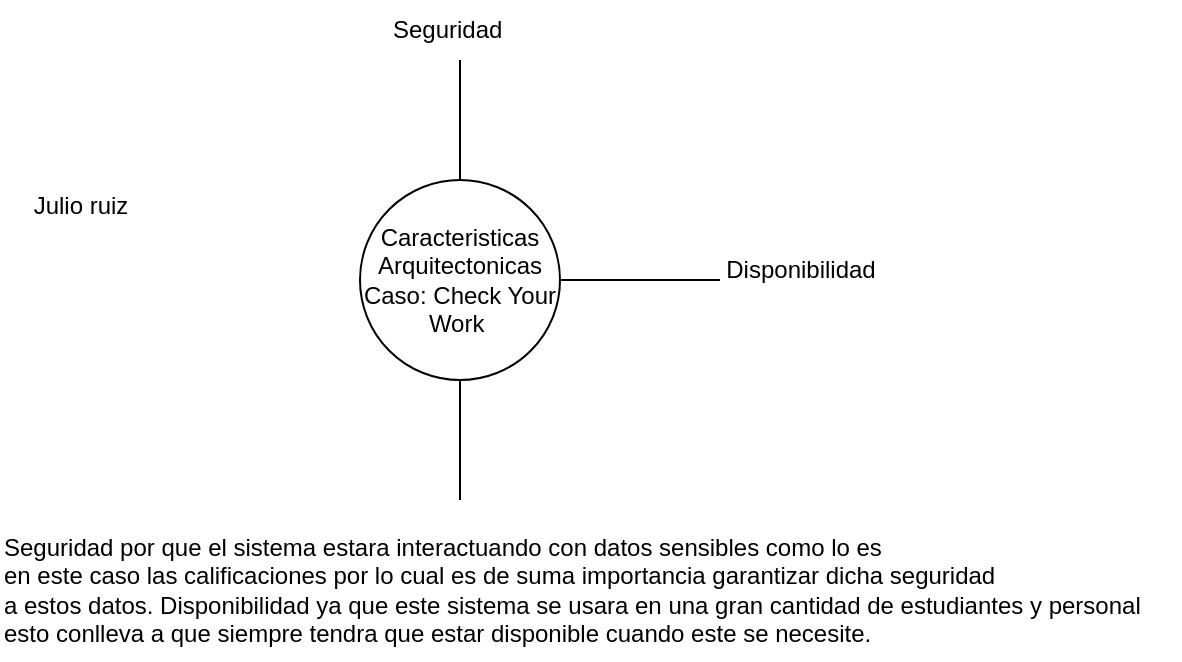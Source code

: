 <mxfile version="21.3.8" type="device" pages="4">
  <diagram name="Page-1" id="3uk8uTqoprIqWMUcahHa">
    <mxGraphModel dx="1434" dy="834" grid="1" gridSize="10" guides="1" tooltips="1" connect="1" arrows="1" fold="1" page="1" pageScale="1" pageWidth="850" pageHeight="1100" math="0" shadow="0">
      <root>
        <mxCell id="0" />
        <mxCell id="1" parent="0" />
        <mxCell id="VhShGSvri9P44K7WfUsX-3" style="edgeStyle=orthogonalEdgeStyle;rounded=0;orthogonalLoop=1;jettySize=auto;html=1;endArrow=none;endFill=0;" parent="1" source="VhShGSvri9P44K7WfUsX-2" edge="1">
          <mxGeometry relative="1" as="geometry">
            <mxPoint x="390" y="250" as="targetPoint" />
          </mxGeometry>
        </mxCell>
        <mxCell id="VhShGSvri9P44K7WfUsX-4" style="edgeStyle=orthogonalEdgeStyle;rounded=0;orthogonalLoop=1;jettySize=auto;html=1;endArrow=none;endFill=0;" parent="1" source="VhShGSvri9P44K7WfUsX-2" edge="1">
          <mxGeometry relative="1" as="geometry">
            <mxPoint x="520" y="360" as="targetPoint" />
          </mxGeometry>
        </mxCell>
        <mxCell id="VhShGSvri9P44K7WfUsX-5" style="edgeStyle=orthogonalEdgeStyle;rounded=0;orthogonalLoop=1;jettySize=auto;html=1;endArrow=none;endFill=0;" parent="1" source="VhShGSvri9P44K7WfUsX-2" edge="1">
          <mxGeometry relative="1" as="geometry">
            <mxPoint x="390" y="470" as="targetPoint" />
          </mxGeometry>
        </mxCell>
        <mxCell id="VhShGSvri9P44K7WfUsX-2" value="Caracteristicas Arquitectonicas Caso: Check Your Work&amp;nbsp;" style="ellipse;whiteSpace=wrap;html=1;aspect=fixed;" parent="1" vertex="1">
          <mxGeometry x="340" y="310" width="100" height="100" as="geometry" />
        </mxCell>
        <mxCell id="VhShGSvri9P44K7WfUsX-6" value="Seguridad&amp;nbsp;" style="text;html=1;align=center;verticalAlign=middle;resizable=0;points=[];autosize=1;strokeColor=none;fillColor=none;" parent="1" vertex="1">
          <mxGeometry x="345" y="220" width="80" height="30" as="geometry" />
        </mxCell>
        <mxCell id="VhShGSvri9P44K7WfUsX-7" value="Disponibilidad" style="text;html=1;align=center;verticalAlign=middle;resizable=0;points=[];autosize=1;strokeColor=none;fillColor=none;" parent="1" vertex="1">
          <mxGeometry x="510" y="340" width="100" height="30" as="geometry" />
        </mxCell>
        <mxCell id="VhShGSvri9P44K7WfUsX-8" value="Seguridad por que el sistema estara interactuando con datos sensibles como lo es&amp;nbsp;&lt;br&gt;en este caso las calificaciones por lo cual es de suma importancia garantizar dicha seguridad&amp;nbsp;&lt;br&gt;a estos datos. Disponibilidad ya que este sistema se usara en una gran cantidad de estudiantes y personal&lt;br&gt;esto conlleva a que siempre tendra que estar disponible cuando este se necesite." style="text;html=1;align=left;verticalAlign=middle;resizable=0;points=[];autosize=1;strokeColor=none;fillColor=none;" parent="1" vertex="1">
          <mxGeometry x="160" y="480" width="590" height="70" as="geometry" />
        </mxCell>
        <mxCell id="VhShGSvri9P44K7WfUsX-9" value="Julio ruiz" style="text;html=1;align=center;verticalAlign=middle;resizable=0;points=[];autosize=1;strokeColor=none;fillColor=none;" parent="1" vertex="1">
          <mxGeometry x="165" y="308" width="70" height="30" as="geometry" />
        </mxCell>
      </root>
    </mxGraphModel>
  </diagram>
  <diagram id="-Db-9Knmb81bAf2y8mgp" name="Page-2">
    <mxGraphModel dx="683" dy="397" grid="1" gridSize="10" guides="1" tooltips="1" connect="1" arrows="1" fold="1" page="1" pageScale="1" pageWidth="850" pageHeight="1100" math="0" shadow="0">
      <root>
        <mxCell id="0" />
        <mxCell id="1" parent="0" />
        <mxCell id="_rJKC7uxeDuSYSn3I7z7-1" style="edgeStyle=orthogonalEdgeStyle;rounded=0;orthogonalLoop=1;jettySize=auto;html=1;endArrow=none;endFill=0;" edge="1" parent="1" source="_rJKC7uxeDuSYSn3I7z7-4">
          <mxGeometry relative="1" as="geometry">
            <mxPoint x="390" y="250" as="targetPoint" />
          </mxGeometry>
        </mxCell>
        <mxCell id="_rJKC7uxeDuSYSn3I7z7-2" style="edgeStyle=orthogonalEdgeStyle;rounded=0;orthogonalLoop=1;jettySize=auto;html=1;endArrow=none;endFill=0;" edge="1" parent="1" source="_rJKC7uxeDuSYSn3I7z7-4">
          <mxGeometry relative="1" as="geometry">
            <mxPoint x="520" y="360" as="targetPoint" />
          </mxGeometry>
        </mxCell>
        <mxCell id="_rJKC7uxeDuSYSn3I7z7-3" style="edgeStyle=orthogonalEdgeStyle;rounded=0;orthogonalLoop=1;jettySize=auto;html=1;endArrow=none;endFill=0;" edge="1" parent="1" source="_rJKC7uxeDuSYSn3I7z7-4">
          <mxGeometry relative="1" as="geometry">
            <mxPoint x="390" y="470" as="targetPoint" />
          </mxGeometry>
        </mxCell>
        <mxCell id="_rJKC7uxeDuSYSn3I7z7-4" value="Caracteristicas Arquitectonicas Caso: Check Your Work&amp;nbsp;" style="ellipse;whiteSpace=wrap;html=1;aspect=fixed;" vertex="1" parent="1">
          <mxGeometry x="340" y="310" width="100" height="100" as="geometry" />
        </mxCell>
        <mxCell id="_rJKC7uxeDuSYSn3I7z7-5" value="Seguridad&amp;nbsp;" style="text;html=1;align=center;verticalAlign=middle;resizable=0;points=[];autosize=1;strokeColor=none;fillColor=none;" vertex="1" parent="1">
          <mxGeometry x="345" y="220" width="80" height="30" as="geometry" />
        </mxCell>
        <mxCell id="_rJKC7uxeDuSYSn3I7z7-6" value="Disponibilidad" style="text;html=1;align=center;verticalAlign=middle;resizable=0;points=[];autosize=1;strokeColor=none;fillColor=none;" vertex="1" parent="1">
          <mxGeometry x="510" y="340" width="100" height="30" as="geometry" />
        </mxCell>
        <mxCell id="_rJKC7uxeDuSYSn3I7z7-7" value="Julio ruiz" style="text;html=1;align=center;verticalAlign=middle;resizable=0;points=[];autosize=1;strokeColor=none;fillColor=none;" vertex="1" parent="1">
          <mxGeometry x="165" y="308" width="70" height="30" as="geometry" />
        </mxCell>
      </root>
    </mxGraphModel>
  </diagram>
  <diagram id="2ro1c2FKiy_XeRF5VvW7" name="Page-3">
    <mxGraphModel dx="1839" dy="575" grid="1" gridSize="10" guides="1" tooltips="1" connect="1" arrows="1" fold="1" page="1" pageScale="1" pageWidth="850" pageHeight="1100" math="0" shadow="0">
      <root>
        <mxCell id="0" />
        <mxCell id="1" parent="0" />
        <mxCell id="oXVNcwspnb5lOL5s_vwb-23" style="edgeStyle=orthogonalEdgeStyle;rounded=0;orthogonalLoop=1;jettySize=auto;html=1;" edge="1" parent="1" source="oXVNcwspnb5lOL5s_vwb-1" target="oXVNcwspnb5lOL5s_vwb-5">
          <mxGeometry relative="1" as="geometry" />
        </mxCell>
        <mxCell id="oXVNcwspnb5lOL5s_vwb-25" style="edgeStyle=orthogonalEdgeStyle;rounded=0;orthogonalLoop=1;jettySize=auto;html=1;entryX=0.5;entryY=0;entryDx=0;entryDy=0;" edge="1" parent="1" source="oXVNcwspnb5lOL5s_vwb-1" target="oXVNcwspnb5lOL5s_vwb-6">
          <mxGeometry relative="1" as="geometry" />
        </mxCell>
        <mxCell id="oXVNcwspnb5lOL5s_vwb-33" style="edgeStyle=orthogonalEdgeStyle;rounded=0;orthogonalLoop=1;jettySize=auto;html=1;entryX=0.389;entryY=0.007;entryDx=0;entryDy=0;entryPerimeter=0;" edge="1" parent="1" source="oXVNcwspnb5lOL5s_vwb-1" target="oXVNcwspnb5lOL5s_vwb-10">
          <mxGeometry relative="1" as="geometry">
            <Array as="points">
              <mxPoint x="227" y="350" />
            </Array>
          </mxGeometry>
        </mxCell>
        <mxCell id="oXVNcwspnb5lOL5s_vwb-1" value="Modulo de gestion en las asignaciones&amp;nbsp;" style="rounded=0;whiteSpace=wrap;html=1;" vertex="1" parent="1">
          <mxGeometry y="300" width="120" height="60" as="geometry" />
        </mxCell>
        <mxCell id="oXVNcwspnb5lOL5s_vwb-24" style="edgeStyle=orthogonalEdgeStyle;rounded=0;orthogonalLoop=1;jettySize=auto;html=1;entryX=0.5;entryY=0;entryDx=0;entryDy=0;" edge="1" parent="1" source="oXVNcwspnb5lOL5s_vwb-5" target="oXVNcwspnb5lOL5s_vwb-7">
          <mxGeometry relative="1" as="geometry" />
        </mxCell>
        <mxCell id="oXVNcwspnb5lOL5s_vwb-29" style="edgeStyle=orthogonalEdgeStyle;rounded=0;orthogonalLoop=1;jettySize=auto;html=1;entryX=0.994;entryY=0.664;entryDx=0;entryDy=0;entryPerimeter=0;" edge="1" parent="1" source="oXVNcwspnb5lOL5s_vwb-5" target="oXVNcwspnb5lOL5s_vwb-10">
          <mxGeometry relative="1" as="geometry">
            <Array as="points">
              <mxPoint x="380" y="430" />
            </Array>
          </mxGeometry>
        </mxCell>
        <mxCell id="oXVNcwspnb5lOL5s_vwb-5" value="Modulo ejecucion de codigo" style="rounded=0;whiteSpace=wrap;html=1;" vertex="1" parent="1">
          <mxGeometry x="365" y="300" width="120" height="60" as="geometry" />
        </mxCell>
        <mxCell id="oXVNcwspnb5lOL5s_vwb-26" style="edgeStyle=orthogonalEdgeStyle;rounded=0;orthogonalLoop=1;jettySize=auto;html=1;entryX=-0.006;entryY=0.626;entryDx=0;entryDy=0;entryPerimeter=0;" edge="1" parent="1" source="oXVNcwspnb5lOL5s_vwb-6" target="oXVNcwspnb5lOL5s_vwb-8">
          <mxGeometry relative="1" as="geometry">
            <Array as="points">
              <mxPoint x="60" y="688" />
            </Array>
          </mxGeometry>
        </mxCell>
        <mxCell id="oXVNcwspnb5lOL5s_vwb-32" style="edgeStyle=orthogonalEdgeStyle;rounded=0;orthogonalLoop=1;jettySize=auto;html=1;entryX=0.156;entryY=0.988;entryDx=0;entryDy=0;entryPerimeter=0;" edge="1" parent="1" source="oXVNcwspnb5lOL5s_vwb-6" target="oXVNcwspnb5lOL5s_vwb-10">
          <mxGeometry relative="1" as="geometry" />
        </mxCell>
        <mxCell id="oXVNcwspnb5lOL5s_vwb-6" value="Modulo de deteccion de plagio" style="rounded=0;whiteSpace=wrap;html=1;" vertex="1" parent="1">
          <mxGeometry y="450" width="120" height="60" as="geometry" />
        </mxCell>
        <mxCell id="oXVNcwspnb5lOL5s_vwb-28" style="edgeStyle=orthogonalEdgeStyle;rounded=0;orthogonalLoop=1;jettySize=auto;html=1;entryX=0.994;entryY=0.636;entryDx=0;entryDy=0;entryPerimeter=0;" edge="1" parent="1" source="oXVNcwspnb5lOL5s_vwb-7" target="oXVNcwspnb5lOL5s_vwb-8">
          <mxGeometry relative="1" as="geometry">
            <Array as="points">
              <mxPoint x="430" y="688" />
            </Array>
          </mxGeometry>
        </mxCell>
        <mxCell id="oXVNcwspnb5lOL5s_vwb-31" style="edgeStyle=orthogonalEdgeStyle;rounded=0;orthogonalLoop=1;jettySize=auto;html=1;entryX=0.989;entryY=0.94;entryDx=0;entryDy=0;entryPerimeter=0;" edge="1" parent="1" source="oXVNcwspnb5lOL5s_vwb-7" target="oXVNcwspnb5lOL5s_vwb-10">
          <mxGeometry relative="1" as="geometry">
            <Array as="points">
              <mxPoint x="299" y="500" />
            </Array>
          </mxGeometry>
        </mxCell>
        <mxCell id="oXVNcwspnb5lOL5s_vwb-7" value="Modulo de califcacion&amp;nbsp;" style="rounded=0;whiteSpace=wrap;html=1;" vertex="1" parent="1">
          <mxGeometry x="365" y="490" width="120" height="60" as="geometry" />
        </mxCell>
        <mxCell id="oXVNcwspnb5lOL5s_vwb-34" style="edgeStyle=orthogonalEdgeStyle;rounded=0;orthogonalLoop=1;jettySize=auto;html=1;" edge="1" parent="1" source="oXVNcwspnb5lOL5s_vwb-8" target="oXVNcwspnb5lOL5s_vwb-10">
          <mxGeometry relative="1" as="geometry">
            <Array as="points">
              <mxPoint x="140" y="680" />
              <mxPoint x="140" y="510" />
              <mxPoint x="240" y="510" />
            </Array>
          </mxGeometry>
        </mxCell>
        <mxCell id="oXVNcwspnb5lOL5s_vwb-8" value="Modulo LMS" style="rounded=0;whiteSpace=wrap;html=1;" vertex="1" parent="1">
          <mxGeometry x="160" y="650" width="120" height="60" as="geometry" />
        </mxCell>
        <mxCell id="oXVNcwspnb5lOL5s_vwb-35" style="edgeStyle=orthogonalEdgeStyle;rounded=0;orthogonalLoop=1;jettySize=auto;html=1;entryX=0.148;entryY=0.988;entryDx=0;entryDy=0;entryPerimeter=0;" edge="1" parent="1" source="oXVNcwspnb5lOL5s_vwb-9" target="oXVNcwspnb5lOL5s_vwb-7">
          <mxGeometry relative="1" as="geometry" />
        </mxCell>
        <mxCell id="oXVNcwspnb5lOL5s_vwb-36" style="edgeStyle=orthogonalEdgeStyle;rounded=0;orthogonalLoop=1;jettySize=auto;html=1;entryX=0.665;entryY=-0.002;entryDx=0;entryDy=0;entryPerimeter=0;" edge="1" parent="1" source="oXVNcwspnb5lOL5s_vwb-9" target="oXVNcwspnb5lOL5s_vwb-8">
          <mxGeometry relative="1" as="geometry" />
        </mxCell>
        <mxCell id="oXVNcwspnb5lOL5s_vwb-37" style="edgeStyle=orthogonalEdgeStyle;rounded=0;orthogonalLoop=1;jettySize=auto;html=1;entryX=0.785;entryY=1.017;entryDx=0;entryDy=0;entryPerimeter=0;" edge="1" parent="1" source="oXVNcwspnb5lOL5s_vwb-9" target="oXVNcwspnb5lOL5s_vwb-10">
          <mxGeometry relative="1" as="geometry">
            <Array as="points">
              <mxPoint x="260" y="495" />
              <mxPoint x="274" y="495" />
            </Array>
          </mxGeometry>
        </mxCell>
        <mxCell id="oXVNcwspnb5lOL5s_vwb-38" style="edgeStyle=orthogonalEdgeStyle;rounded=0;orthogonalLoop=1;jettySize=auto;html=1;entryX=0.661;entryY=0.95;entryDx=0;entryDy=0;entryPerimeter=0;" edge="1" parent="1" source="oXVNcwspnb5lOL5s_vwb-9" target="oXVNcwspnb5lOL5s_vwb-6">
          <mxGeometry relative="1" as="geometry" />
        </mxCell>
        <mxCell id="oXVNcwspnb5lOL5s_vwb-39" style="edgeStyle=orthogonalEdgeStyle;rounded=0;orthogonalLoop=1;jettySize=auto;html=1;entryX=0.946;entryY=1.002;entryDx=0;entryDy=0;entryPerimeter=0;" edge="1" parent="1" source="oXVNcwspnb5lOL5s_vwb-9" target="oXVNcwspnb5lOL5s_vwb-1">
          <mxGeometry relative="1" as="geometry">
            <Array as="points">
              <mxPoint x="200" y="520" />
              <mxPoint x="160" y="520" />
              <mxPoint x="160" y="390" />
              <mxPoint x="114" y="390" />
            </Array>
          </mxGeometry>
        </mxCell>
        <mxCell id="oXVNcwspnb5lOL5s_vwb-40" style="edgeStyle=orthogonalEdgeStyle;rounded=0;orthogonalLoop=1;jettySize=auto;html=1;entryX=0.25;entryY=1;entryDx=0;entryDy=0;" edge="1" parent="1" source="oXVNcwspnb5lOL5s_vwb-9" target="oXVNcwspnb5lOL5s_vwb-5">
          <mxGeometry relative="1" as="geometry">
            <Array as="points">
              <mxPoint x="330" y="550" />
              <mxPoint x="330" y="390" />
              <mxPoint x="395" y="390" />
            </Array>
          </mxGeometry>
        </mxCell>
        <mxCell id="oXVNcwspnb5lOL5s_vwb-9" value="Modulo de interfaz del usuario" style="rounded=0;whiteSpace=wrap;html=1;" vertex="1" parent="1">
          <mxGeometry x="180" y="540" width="120" height="60" as="geometry" />
        </mxCell>
        <mxCell id="oXVNcwspnb5lOL5s_vwb-10" value="Modulo de auditoria" style="rounded=0;whiteSpace=wrap;html=1;" vertex="1" parent="1">
          <mxGeometry x="180" y="390" width="120" height="60" as="geometry" />
        </mxCell>
        <mxCell id="oXVNcwspnb5lOL5s_vwb-41" value="EFERENTE" style="text;html=1;align=center;verticalAlign=middle;resizable=0;points=[];autosize=1;strokeColor=none;fillColor=none;" vertex="1" parent="1">
          <mxGeometry x="10" y="270" width="90" height="30" as="geometry" />
        </mxCell>
        <mxCell id="oXVNcwspnb5lOL5s_vwb-42" value="AFERENTE" style="text;html=1;align=center;verticalAlign=middle;resizable=0;points=[];autosize=1;strokeColor=none;fillColor=none;" vertex="1" parent="1">
          <mxGeometry x="390" y="270" width="90" height="30" as="geometry" />
        </mxCell>
        <mxCell id="oXVNcwspnb5lOL5s_vwb-43" value="AFERENTE" style="text;html=1;align=center;verticalAlign=middle;resizable=0;points=[];autosize=1;strokeColor=none;fillColor=none;" vertex="1" parent="1">
          <mxGeometry x="490" y="505" width="90" height="30" as="geometry" />
        </mxCell>
        <mxCell id="oXVNcwspnb5lOL5s_vwb-44" value="AFERENTE" style="text;html=1;align=center;verticalAlign=middle;resizable=0;points=[];autosize=1;strokeColor=none;fillColor=none;" vertex="1" parent="1">
          <mxGeometry x="-110" y="465" width="90" height="30" as="geometry" />
        </mxCell>
        <mxCell id="oXVNcwspnb5lOL5s_vwb-45" value="AFERENTE" style="text;html=1;align=center;verticalAlign=middle;resizable=0;points=[];autosize=1;strokeColor=none;fillColor=none;" vertex="1" parent="1">
          <mxGeometry x="180" y="720" width="90" height="30" as="geometry" />
        </mxCell>
        <mxCell id="oXVNcwspnb5lOL5s_vwb-46" value="AFERENTE" style="text;html=1;align=center;verticalAlign=middle;resizable=0;points=[];autosize=1;strokeColor=none;fillColor=none;" vertex="1" parent="1">
          <mxGeometry x="230" y="360" width="90" height="30" as="geometry" />
        </mxCell>
        <mxCell id="oXVNcwspnb5lOL5s_vwb-47" value="EFERENTE" style="text;html=1;align=center;verticalAlign=middle;resizable=0;points=[];autosize=1;strokeColor=none;fillColor=none;" vertex="1" parent="1">
          <mxGeometry x="250" y="600" width="90" height="30" as="geometry" />
        </mxCell>
        <mxCell id="oXVNcwspnb5lOL5s_vwb-48" value="Julio Ruiz&amp;nbsp;" style="text;html=1;align=center;verticalAlign=middle;resizable=0;points=[];autosize=1;strokeColor=none;fillColor=none;" vertex="1" parent="1">
          <mxGeometry x="200" y="270" width="80" height="30" as="geometry" />
        </mxCell>
      </root>
    </mxGraphModel>
  </diagram>
  <diagram id="fJllwKgA9KE66mjw0tG_" name="Page-4">
    <mxGraphModel dx="1195" dy="695" grid="1" gridSize="10" guides="1" tooltips="1" connect="1" arrows="1" fold="1" page="1" pageScale="1" pageWidth="850" pageHeight="1100" math="0" shadow="0">
      <root>
        <mxCell id="0" />
        <mxCell id="1" parent="0" />
        <mxCell id="y1k6_S38XSajqtWxakLt-1" value="WeaponBehavior" style="swimlane;fontStyle=1;align=center;verticalAlign=top;childLayout=stackLayout;horizontal=1;startSize=26;horizontalStack=0;resizeParent=1;resizeParentMax=0;resizeLast=0;collapsible=1;marginBottom=0;whiteSpace=wrap;html=1;" vertex="1" parent="1">
          <mxGeometry x="370" y="310" width="160" height="60" as="geometry" />
        </mxCell>
        <mxCell id="y1k6_S38XSajqtWxakLt-2" value="+ useWeapon()" style="text;strokeColor=none;fillColor=none;align=left;verticalAlign=top;spacingLeft=4;spacingRight=4;overflow=hidden;rotatable=0;points=[[0,0.5],[1,0.5]];portConstraint=eastwest;whiteSpace=wrap;html=1;" vertex="1" parent="y1k6_S38XSajqtWxakLt-1">
          <mxGeometry y="26" width="160" height="26" as="geometry" />
        </mxCell>
        <mxCell id="y1k6_S38XSajqtWxakLt-3" value="" style="line;strokeWidth=1;fillColor=none;align=left;verticalAlign=middle;spacingTop=-1;spacingLeft=3;spacingRight=3;rotatable=0;labelPosition=right;points=[];portConstraint=eastwest;strokeColor=inherit;" vertex="1" parent="y1k6_S38XSajqtWxakLt-1">
          <mxGeometry y="52" width="160" height="8" as="geometry" />
        </mxCell>
        <mxCell id="y1k6_S38XSajqtWxakLt-17" style="edgeStyle=orthogonalEdgeStyle;rounded=0;orthogonalLoop=1;jettySize=auto;html=1;" edge="1" parent="1" source="y1k6_S38XSajqtWxakLt-5">
          <mxGeometry relative="1" as="geometry">
            <mxPoint x="450" y="370" as="targetPoint" />
            <Array as="points">
              <mxPoint x="160" y="420" />
              <mxPoint x="451" y="420" />
              <mxPoint x="451" y="380" />
              <mxPoint x="450" y="380" />
            </Array>
          </mxGeometry>
        </mxCell>
        <mxCell id="y1k6_S38XSajqtWxakLt-5" value="KnifeBehavior" style="swimlane;fontStyle=1;align=center;verticalAlign=top;childLayout=stackLayout;horizontal=1;startSize=26;horizontalStack=0;resizeParent=1;resizeParentMax=0;resizeLast=0;collapsible=1;marginBottom=0;whiteSpace=wrap;html=1;" vertex="1" parent="1">
          <mxGeometry x="80" y="470" width="160" height="60" as="geometry" />
        </mxCell>
        <mxCell id="y1k6_S38XSajqtWxakLt-6" value="+ useWeapon()" style="text;strokeColor=none;fillColor=none;align=left;verticalAlign=top;spacingLeft=4;spacingRight=4;overflow=hidden;rotatable=0;points=[[0,0.5],[1,0.5]];portConstraint=eastwest;whiteSpace=wrap;html=1;" vertex="1" parent="y1k6_S38XSajqtWxakLt-5">
          <mxGeometry y="26" width="160" height="26" as="geometry" />
        </mxCell>
        <mxCell id="y1k6_S38XSajqtWxakLt-7" value="" style="line;strokeWidth=1;fillColor=none;align=left;verticalAlign=middle;spacingTop=-1;spacingLeft=3;spacingRight=3;rotatable=0;labelPosition=right;points=[];portConstraint=eastwest;strokeColor=inherit;" vertex="1" parent="y1k6_S38XSajqtWxakLt-5">
          <mxGeometry y="52" width="160" height="8" as="geometry" />
        </mxCell>
        <mxCell id="y1k6_S38XSajqtWxakLt-19" style="edgeStyle=orthogonalEdgeStyle;rounded=0;orthogonalLoop=1;jettySize=auto;html=1;entryX=0.5;entryY=1;entryDx=0;entryDy=0;" edge="1" parent="1" source="y1k6_S38XSajqtWxakLt-8" target="y1k6_S38XSajqtWxakLt-1">
          <mxGeometry relative="1" as="geometry" />
        </mxCell>
        <mxCell id="y1k6_S38XSajqtWxakLt-8" value="Bowandarrowbehavior" style="swimlane;fontStyle=1;align=center;verticalAlign=top;childLayout=stackLayout;horizontal=1;startSize=26;horizontalStack=0;resizeParent=1;resizeParentMax=0;resizeLast=0;collapsible=1;marginBottom=0;whiteSpace=wrap;html=1;" vertex="1" parent="1">
          <mxGeometry x="290" y="470" width="160" height="60" as="geometry" />
        </mxCell>
        <mxCell id="y1k6_S38XSajqtWxakLt-9" value="+ useWeapon()" style="text;strokeColor=none;fillColor=none;align=left;verticalAlign=top;spacingLeft=4;spacingRight=4;overflow=hidden;rotatable=0;points=[[0,0.5],[1,0.5]];portConstraint=eastwest;whiteSpace=wrap;html=1;" vertex="1" parent="y1k6_S38XSajqtWxakLt-8">
          <mxGeometry y="26" width="160" height="26" as="geometry" />
        </mxCell>
        <mxCell id="y1k6_S38XSajqtWxakLt-10" value="" style="line;strokeWidth=1;fillColor=none;align=left;verticalAlign=middle;spacingTop=-1;spacingLeft=3;spacingRight=3;rotatable=0;labelPosition=right;points=[];portConstraint=eastwest;strokeColor=inherit;" vertex="1" parent="y1k6_S38XSajqtWxakLt-8">
          <mxGeometry y="52" width="160" height="8" as="geometry" />
        </mxCell>
        <mxCell id="y1k6_S38XSajqtWxakLt-20" style="edgeStyle=orthogonalEdgeStyle;rounded=0;orthogonalLoop=1;jettySize=auto;html=1;entryX=0.5;entryY=1;entryDx=0;entryDy=0;" edge="1" parent="1" source="y1k6_S38XSajqtWxakLt-11" target="y1k6_S38XSajqtWxakLt-1">
          <mxGeometry relative="1" as="geometry" />
        </mxCell>
        <mxCell id="y1k6_S38XSajqtWxakLt-11" value="Axebehavior" style="swimlane;fontStyle=1;align=center;verticalAlign=top;childLayout=stackLayout;horizontal=1;startSize=26;horizontalStack=0;resizeParent=1;resizeParentMax=0;resizeLast=0;collapsible=1;marginBottom=0;whiteSpace=wrap;html=1;" vertex="1" parent="1">
          <mxGeometry x="490" y="470" width="160" height="60" as="geometry" />
        </mxCell>
        <mxCell id="y1k6_S38XSajqtWxakLt-12" value="+ useWeapon()" style="text;strokeColor=none;fillColor=none;align=left;verticalAlign=top;spacingLeft=4;spacingRight=4;overflow=hidden;rotatable=0;points=[[0,0.5],[1,0.5]];portConstraint=eastwest;whiteSpace=wrap;html=1;" vertex="1" parent="y1k6_S38XSajqtWxakLt-11">
          <mxGeometry y="26" width="160" height="26" as="geometry" />
        </mxCell>
        <mxCell id="y1k6_S38XSajqtWxakLt-13" value="" style="line;strokeWidth=1;fillColor=none;align=left;verticalAlign=middle;spacingTop=-1;spacingLeft=3;spacingRight=3;rotatable=0;labelPosition=right;points=[];portConstraint=eastwest;strokeColor=inherit;" vertex="1" parent="y1k6_S38XSajqtWxakLt-11">
          <mxGeometry y="52" width="160" height="8" as="geometry" />
        </mxCell>
        <mxCell id="y1k6_S38XSajqtWxakLt-21" style="edgeStyle=orthogonalEdgeStyle;rounded=0;orthogonalLoop=1;jettySize=auto;html=1;entryX=0.5;entryY=1;entryDx=0;entryDy=0;" edge="1" parent="1" source="y1k6_S38XSajqtWxakLt-14" target="y1k6_S38XSajqtWxakLt-1">
          <mxGeometry relative="1" as="geometry">
            <Array as="points">
              <mxPoint x="780" y="420" />
              <mxPoint x="450" y="420" />
            </Array>
          </mxGeometry>
        </mxCell>
        <mxCell id="y1k6_S38XSajqtWxakLt-14" value="Swordbehavior" style="swimlane;fontStyle=1;align=center;verticalAlign=top;childLayout=stackLayout;horizontal=1;startSize=26;horizontalStack=0;resizeParent=1;resizeParentMax=0;resizeLast=0;collapsible=1;marginBottom=0;whiteSpace=wrap;html=1;" vertex="1" parent="1">
          <mxGeometry x="700" y="470" width="160" height="60" as="geometry" />
        </mxCell>
        <mxCell id="y1k6_S38XSajqtWxakLt-15" value="+ useWeapon()" style="text;strokeColor=none;fillColor=none;align=left;verticalAlign=top;spacingLeft=4;spacingRight=4;overflow=hidden;rotatable=0;points=[[0,0.5],[1,0.5]];portConstraint=eastwest;whiteSpace=wrap;html=1;" vertex="1" parent="y1k6_S38XSajqtWxakLt-14">
          <mxGeometry y="26" width="160" height="26" as="geometry" />
        </mxCell>
        <mxCell id="y1k6_S38XSajqtWxakLt-16" value="" style="line;strokeWidth=1;fillColor=none;align=left;verticalAlign=middle;spacingTop=-1;spacingLeft=3;spacingRight=3;rotatable=0;labelPosition=right;points=[];portConstraint=eastwest;strokeColor=inherit;" vertex="1" parent="y1k6_S38XSajqtWxakLt-14">
          <mxGeometry y="52" width="160" height="8" as="geometry" />
        </mxCell>
        <mxCell id="y1k6_S38XSajqtWxakLt-22" value="Julio ruiz" style="text;html=1;align=center;verticalAlign=middle;resizable=0;points=[];autosize=1;strokeColor=none;fillColor=none;" vertex="1" parent="1">
          <mxGeometry x="420" y="260" width="70" height="30" as="geometry" />
        </mxCell>
        <mxCell id="y1k6_S38XSajqtWxakLt-23" value="Character" style="swimlane;fontStyle=1;align=center;verticalAlign=top;childLayout=stackLayout;horizontal=1;startSize=26;horizontalStack=0;resizeParent=1;resizeParentMax=0;resizeLast=0;collapsible=1;marginBottom=0;whiteSpace=wrap;html=1;" vertex="1" parent="1">
          <mxGeometry x="375" y="630" width="160" height="110" as="geometry" />
        </mxCell>
        <mxCell id="y1k6_S38XSajqtWxakLt-24" value="+ weaponbehavior weapon" style="text;strokeColor=none;fillColor=none;align=left;verticalAlign=top;spacingLeft=4;spacingRight=4;overflow=hidden;rotatable=0;points=[[0,0.5],[1,0.5]];portConstraint=eastwest;whiteSpace=wrap;html=1;" vertex="1" parent="y1k6_S38XSajqtWxakLt-23">
          <mxGeometry y="26" width="160" height="26" as="geometry" />
        </mxCell>
        <mxCell id="y1k6_S38XSajqtWxakLt-25" value="" style="line;strokeWidth=1;fillColor=none;align=left;verticalAlign=middle;spacingTop=-1;spacingLeft=3;spacingRight=3;rotatable=0;labelPosition=right;points=[];portConstraint=eastwest;strokeColor=inherit;" vertex="1" parent="y1k6_S38XSajqtWxakLt-23">
          <mxGeometry y="52" width="160" height="8" as="geometry" />
        </mxCell>
        <mxCell id="y1k6_S38XSajqtWxakLt-26" value="+ fight()&lt;br&gt;+setweapon()" style="text;strokeColor=none;fillColor=none;align=left;verticalAlign=top;spacingLeft=4;spacingRight=4;overflow=hidden;rotatable=0;points=[[0,0.5],[1,0.5]];portConstraint=eastwest;whiteSpace=wrap;html=1;" vertex="1" parent="y1k6_S38XSajqtWxakLt-23">
          <mxGeometry y="60" width="160" height="50" as="geometry" />
        </mxCell>
        <mxCell id="y1k6_S38XSajqtWxakLt-37" style="edgeStyle=orthogonalEdgeStyle;rounded=0;orthogonalLoop=1;jettySize=auto;html=1;entryX=0.469;entryY=1;entryDx=0;entryDy=0;entryPerimeter=0;" edge="1" parent="1" source="y1k6_S38XSajqtWxakLt-27" target="y1k6_S38XSajqtWxakLt-26">
          <mxGeometry relative="1" as="geometry" />
        </mxCell>
        <mxCell id="y1k6_S38XSajqtWxakLt-27" value="Queen&amp;nbsp;" style="swimlane;fontStyle=1;align=center;verticalAlign=top;childLayout=stackLayout;horizontal=1;startSize=26;horizontalStack=0;resizeParent=1;resizeParentMax=0;resizeLast=0;collapsible=1;marginBottom=0;whiteSpace=wrap;html=1;" vertex="1" parent="1">
          <mxGeometry x="70" y="790" width="160" height="34" as="geometry" />
        </mxCell>
        <mxCell id="y1k6_S38XSajqtWxakLt-29" value="" style="line;strokeWidth=1;fillColor=none;align=left;verticalAlign=middle;spacingTop=-1;spacingLeft=3;spacingRight=3;rotatable=0;labelPosition=right;points=[];portConstraint=eastwest;strokeColor=inherit;" vertex="1" parent="y1k6_S38XSajqtWxakLt-27">
          <mxGeometry y="26" width="160" height="8" as="geometry" />
        </mxCell>
        <mxCell id="y1k6_S38XSajqtWxakLt-38" style="edgeStyle=orthogonalEdgeStyle;rounded=0;orthogonalLoop=1;jettySize=auto;html=1;entryX=0.469;entryY=0.983;entryDx=0;entryDy=0;entryPerimeter=0;" edge="1" parent="1" source="y1k6_S38XSajqtWxakLt-31" target="y1k6_S38XSajqtWxakLt-26">
          <mxGeometry relative="1" as="geometry" />
        </mxCell>
        <mxCell id="y1k6_S38XSajqtWxakLt-31" value="King" style="swimlane;fontStyle=1;align=center;verticalAlign=top;childLayout=stackLayout;horizontal=1;startSize=26;horizontalStack=0;resizeParent=1;resizeParentMax=0;resizeLast=0;collapsible=1;marginBottom=0;whiteSpace=wrap;html=1;" vertex="1" parent="1">
          <mxGeometry x="280" y="790" width="160" height="34" as="geometry" />
        </mxCell>
        <mxCell id="y1k6_S38XSajqtWxakLt-32" value="" style="line;strokeWidth=1;fillColor=none;align=left;verticalAlign=middle;spacingTop=-1;spacingLeft=3;spacingRight=3;rotatable=0;labelPosition=right;points=[];portConstraint=eastwest;strokeColor=inherit;" vertex="1" parent="y1k6_S38XSajqtWxakLt-31">
          <mxGeometry y="26" width="160" height="8" as="geometry" />
        </mxCell>
        <mxCell id="y1k6_S38XSajqtWxakLt-39" style="edgeStyle=orthogonalEdgeStyle;rounded=0;orthogonalLoop=1;jettySize=auto;html=1;entryX=0.469;entryY=1.017;entryDx=0;entryDy=0;entryPerimeter=0;" edge="1" parent="1" source="y1k6_S38XSajqtWxakLt-33" target="y1k6_S38XSajqtWxakLt-26">
          <mxGeometry relative="1" as="geometry" />
        </mxCell>
        <mxCell id="y1k6_S38XSajqtWxakLt-33" value="Troll" style="swimlane;fontStyle=1;align=center;verticalAlign=top;childLayout=stackLayout;horizontal=1;startSize=26;horizontalStack=0;resizeParent=1;resizeParentMax=0;resizeLast=0;collapsible=1;marginBottom=0;whiteSpace=wrap;html=1;" vertex="1" parent="1">
          <mxGeometry x="500" y="790" width="160" height="34" as="geometry" />
        </mxCell>
        <mxCell id="y1k6_S38XSajqtWxakLt-34" value="" style="line;strokeWidth=1;fillColor=none;align=left;verticalAlign=middle;spacingTop=-1;spacingLeft=3;spacingRight=3;rotatable=0;labelPosition=right;points=[];portConstraint=eastwest;strokeColor=inherit;" vertex="1" parent="y1k6_S38XSajqtWxakLt-33">
          <mxGeometry y="26" width="160" height="8" as="geometry" />
        </mxCell>
        <mxCell id="y1k6_S38XSajqtWxakLt-40" style="edgeStyle=orthogonalEdgeStyle;rounded=0;orthogonalLoop=1;jettySize=auto;html=1;entryX=0.469;entryY=1;entryDx=0;entryDy=0;entryPerimeter=0;" edge="1" parent="1" source="y1k6_S38XSajqtWxakLt-35" target="y1k6_S38XSajqtWxakLt-26">
          <mxGeometry relative="1" as="geometry" />
        </mxCell>
        <mxCell id="y1k6_S38XSajqtWxakLt-35" value="Knight" style="swimlane;fontStyle=1;align=center;verticalAlign=top;childLayout=stackLayout;horizontal=1;startSize=26;horizontalStack=0;resizeParent=1;resizeParentMax=0;resizeLast=0;collapsible=1;marginBottom=0;whiteSpace=wrap;html=1;" vertex="1" parent="1">
          <mxGeometry x="730" y="800" width="160" height="34" as="geometry" />
        </mxCell>
        <mxCell id="y1k6_S38XSajqtWxakLt-36" value="" style="line;strokeWidth=1;fillColor=none;align=left;verticalAlign=middle;spacingTop=-1;spacingLeft=3;spacingRight=3;rotatable=0;labelPosition=right;points=[];portConstraint=eastwest;strokeColor=inherit;" vertex="1" parent="y1k6_S38XSajqtWxakLt-35">
          <mxGeometry y="26" width="160" height="8" as="geometry" />
        </mxCell>
      </root>
    </mxGraphModel>
  </diagram>
</mxfile>
